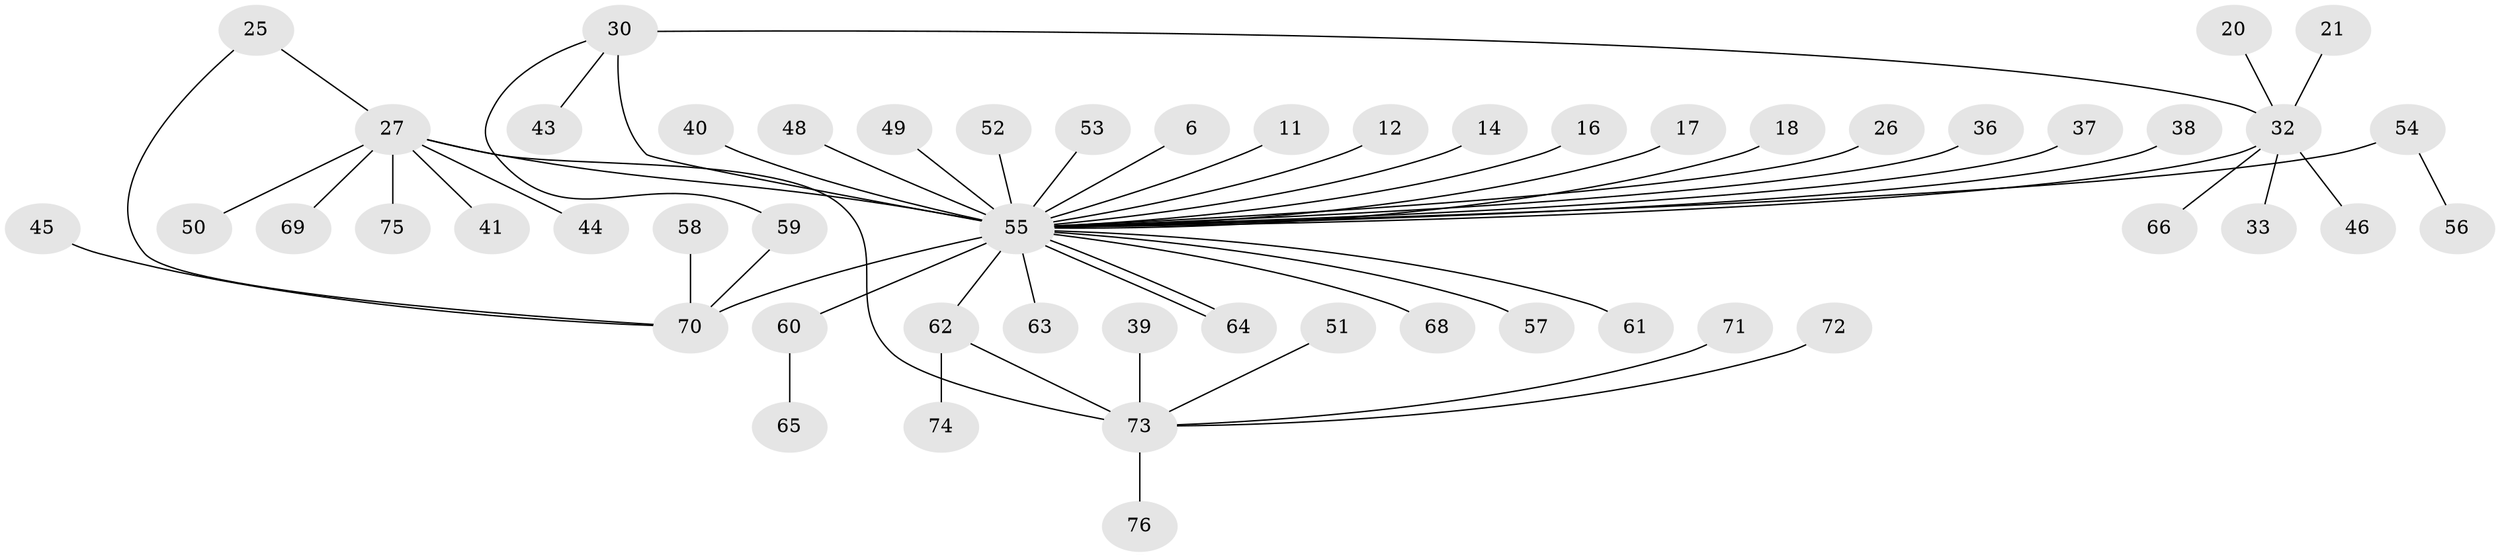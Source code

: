 // original degree distribution, {18: 0.013157894736842105, 17: 0.013157894736842105, 7: 0.06578947368421052, 10: 0.02631578947368421, 1: 0.47368421052631576, 3: 0.09210526315789473, 2: 0.23684210526315788, 5: 0.039473684210526314, 6: 0.02631578947368421, 4: 0.013157894736842105}
// Generated by graph-tools (version 1.1) at 2025/51/03/04/25 21:51:02]
// undirected, 53 vertices, 57 edges
graph export_dot {
graph [start="1"]
  node [color=gray90,style=filled];
  6;
  11;
  12;
  14;
  16;
  17;
  18;
  20;
  21;
  25;
  26;
  27 [super="+4"];
  30 [super="+10"];
  32 [super="+5"];
  33;
  36;
  37;
  38;
  39;
  40;
  41;
  43;
  44;
  45;
  46;
  48 [super="+8"];
  49;
  50;
  51;
  52;
  53;
  54;
  55 [super="+2+47"];
  56;
  57;
  58;
  59;
  60;
  61 [super="+29"];
  62 [super="+28+23+31"];
  63;
  64;
  65;
  66;
  68;
  69;
  70 [super="+35+42+15"];
  71;
  72;
  73 [super="+67+34"];
  74;
  75;
  76;
  6 -- 55;
  11 -- 55;
  12 -- 55;
  14 -- 55;
  16 -- 55 [weight=2];
  17 -- 55;
  18 -- 55;
  20 -- 32;
  21 -- 32;
  25 -- 27;
  25 -- 70;
  26 -- 55;
  27 -- 44;
  27 -- 69;
  27 -- 41;
  27 -- 73 [weight=2];
  27 -- 75;
  27 -- 50;
  27 -- 55 [weight=3];
  30 -- 32;
  30 -- 43;
  30 -- 59;
  30 -- 55 [weight=7];
  32 -- 66;
  32 -- 33;
  32 -- 46;
  32 -- 55 [weight=2];
  36 -- 55;
  37 -- 55;
  38 -- 55 [weight=2];
  39 -- 73;
  40 -- 55;
  45 -- 70;
  48 -- 55;
  49 -- 55 [weight=2];
  51 -- 73;
  52 -- 55;
  53 -- 55;
  54 -- 56;
  54 -- 55;
  55 -- 57 [weight=2];
  55 -- 60;
  55 -- 64;
  55 -- 64;
  55 -- 70 [weight=9];
  55 -- 63;
  55 -- 68 [weight=2];
  55 -- 61 [weight=2];
  55 -- 62;
  58 -- 70;
  59 -- 70;
  60 -- 65;
  62 -- 74;
  62 -- 73;
  71 -- 73;
  72 -- 73;
  73 -- 76;
}
